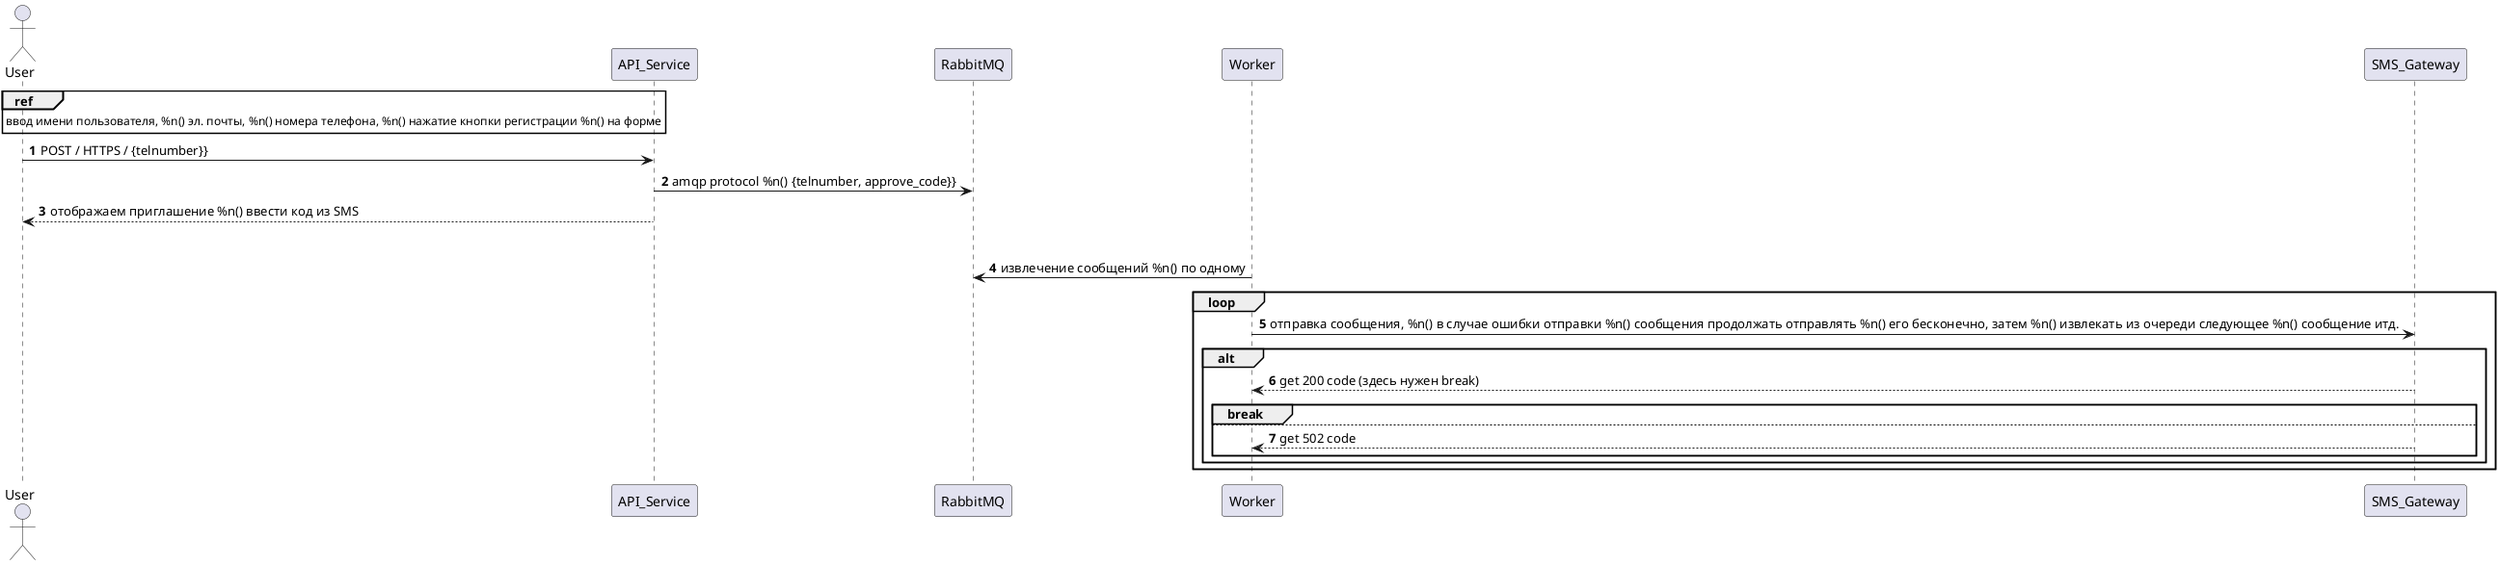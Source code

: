 {
  "sha1": "ju5bgf3pqhfu1q8mc15r91ejrxivdke",
  "insertion": {
    "when": "2024-06-03T18:59:32.258Z",
    "url": "https://forum.plantuml.net/15082/probably-error-bug",
    "user": "plantuml@gmail.com"
  }
}
@startuml
'https://plantuml.com/sequence-diagram

actor User
participant API_Service as Api
participant RabbitMQ as RMQ
participant Worker as Worker
participant SMS_Gateway as SMS

autonumber

ref over User: ввод имени пользователя, %n() эл. почты, %n() номера телефона, %n() нажатие кнопки регистрации %n() на форме
User -> Api: POST / HTTPS / {telnumber}}
Api -> RMQ: amqp protocol %n() {telnumber, approve_code}}
User <-- Api: отображаем приглашение %n() ввести код из SMS

loop бесконечный цикл опроса очереди и отправки сообщений
    Worker -> RMQ: извлечение сообщений %n() по одному
    loop
        Worker -> SMS: отправка сообщения, %n() в случае ошибки отправки %n() сообщения продолжать отправлять %n() его бесконечно, затем %n() извлекать из очереди следующее %n() сообщение итд.
        alt
            SMS --> Worker: get 200 code (здесь нужен break)
            break
        else
            SMS --> Worker: get 502 code
        end
    end
end

@enduml
